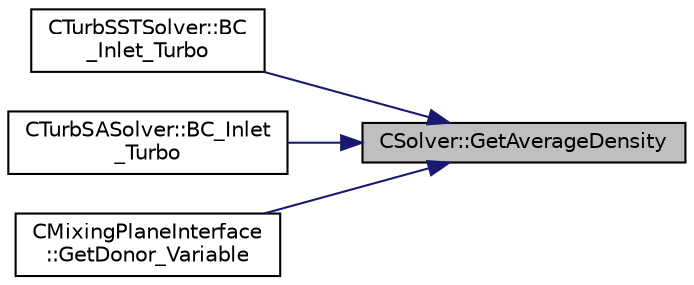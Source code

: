 digraph "CSolver::GetAverageDensity"
{
 // LATEX_PDF_SIZE
  edge [fontname="Helvetica",fontsize="10",labelfontname="Helvetica",labelfontsize="10"];
  node [fontname="Helvetica",fontsize="10",shape=record];
  rankdir="RL";
  Node1 [label="CSolver::GetAverageDensity",height=0.2,width=0.4,color="black", fillcolor="grey75", style="filled", fontcolor="black",tooltip="A virtual member."];
  Node1 -> Node2 [dir="back",color="midnightblue",fontsize="10",style="solid",fontname="Helvetica"];
  Node2 [label="CTurbSSTSolver::BC\l_Inlet_Turbo",height=0.2,width=0.4,color="black", fillcolor="white", style="filled",URL="$classCTurbSSTSolver.html#a054ade13cc21d3d718c8fa2f2d514112",tooltip="Impose the inlet boundary condition."];
  Node1 -> Node3 [dir="back",color="midnightblue",fontsize="10",style="solid",fontname="Helvetica"];
  Node3 [label="CTurbSASolver::BC_Inlet\l_Turbo",height=0.2,width=0.4,color="black", fillcolor="white", style="filled",URL="$classCTurbSASolver.html#a9cdd12aa912c00c12dbb80cc21c7977a",tooltip="Impose the inlet boundary condition."];
  Node1 -> Node4 [dir="back",color="midnightblue",fontsize="10",style="solid",fontname="Helvetica"];
  Node4 [label="CMixingPlaneInterface\l::GetDonor_Variable",height=0.2,width=0.4,color="black", fillcolor="white", style="filled",URL="$classCMixingPlaneInterface.html#a6118de3a671d373becfa0cc40b1463d4",tooltip="Retrieve the variable that will be sent from donor mesh to target mesh."];
}

